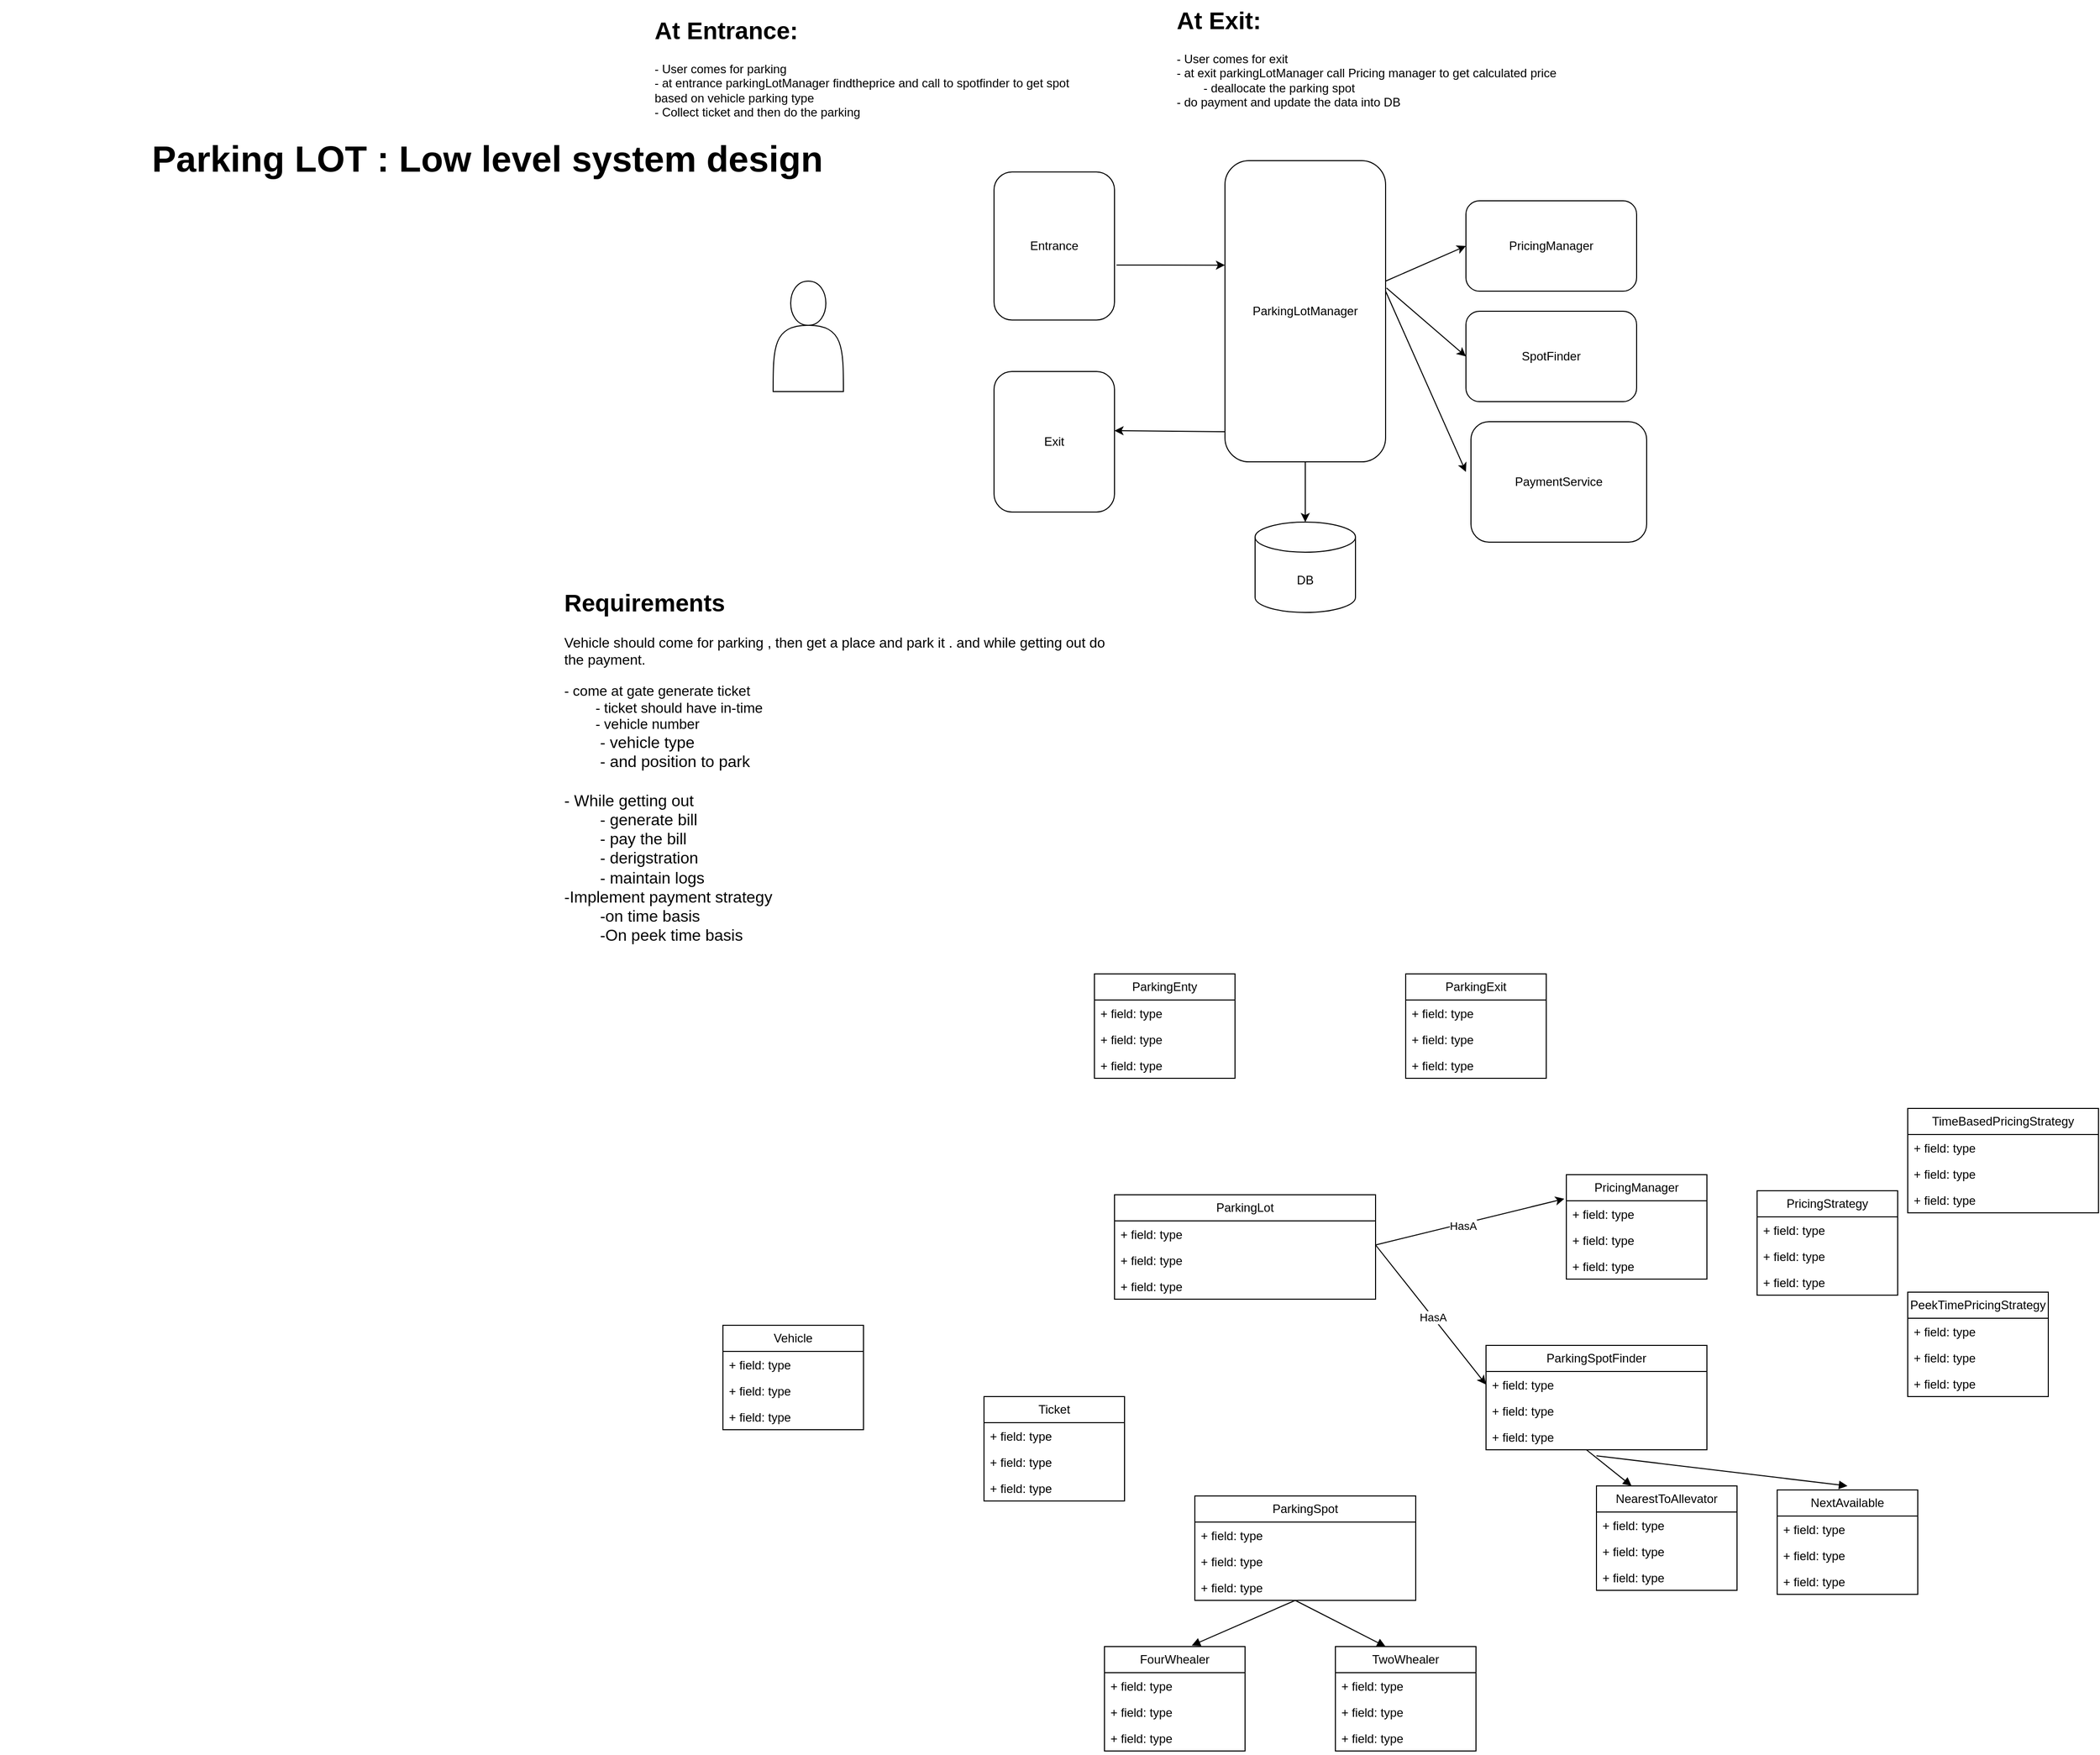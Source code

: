 <mxfile version="26.0.16">
  <diagram name="Page-1" id="IElNDcowTq857M2zmozR">
    <mxGraphModel dx="1970" dy="1560" grid="1" gridSize="10" guides="1" tooltips="1" connect="1" arrows="1" fold="1" page="1" pageScale="1" pageWidth="850" pageHeight="1100" math="0" shadow="0">
      <root>
        <mxCell id="0" />
        <mxCell id="1" parent="0" />
        <mxCell id="0DDfCZMf5NLTbrihXbQq-79" value="&lt;h1 style=&quot;text-align: left; text-wrap-mode: wrap; margin-top: 0px;&quot;&gt;&lt;font style=&quot;font-size: 36px;&quot;&gt;Parking LOT : Low level system design&amp;nbsp;&lt;/font&gt;&lt;/h1&gt;" style="text;strokeColor=none;fillColor=none;html=1;fontSize=24;fontStyle=1;verticalAlign=middle;align=center;" vertex="1" parent="1">
          <mxGeometry x="-520" y="-70" width="980" height="80" as="geometry" />
        </mxCell>
        <mxCell id="0DDfCZMf5NLTbrihXbQq-80" value="&lt;h1 style=&quot;margin-top: 0px;&quot;&gt;Requirements&lt;/h1&gt;&lt;div&gt;&lt;font style=&quot;font-size: 14px;&quot;&gt;Vehicle should come for parking , then get a place and park it . and while getting out do the payment.&lt;/font&gt;&lt;/div&gt;&lt;div&gt;&lt;br&gt;&lt;/div&gt;&lt;div&gt;&lt;font style=&quot;font-size: 14px;&quot;&gt;- come at gate generate ticket&amp;nbsp;&lt;/font&gt;&lt;/div&gt;&lt;div&gt;&lt;font style=&quot;font-size: 14px;&quot;&gt;&amp;nbsp;&lt;span style=&quot;white-space: pre;&quot;&gt;&#x9;&lt;/span&gt;- ticket should have in-time&lt;/font&gt;&lt;/div&gt;&lt;div&gt;&lt;font style=&quot;font-size: 14px;&quot;&gt;&lt;span style=&quot;white-space: pre;&quot;&gt;&#x9;&lt;/span&gt;- vehicle number&lt;br&gt;&lt;/font&gt;&lt;/div&gt;&lt;div&gt;&lt;font size=&quot;3&quot;&gt;&lt;span style=&quot;white-space: pre;&quot;&gt;&#x9;&lt;/span&gt;- vehicle type&lt;br&gt;&lt;/font&gt;&lt;/div&gt;&lt;div&gt;&lt;font size=&quot;3&quot;&gt;&lt;span style=&quot;white-space: pre;&quot;&gt;&#x9;&lt;/span&gt;- and position to park&lt;br&gt;&lt;/font&gt;&lt;/div&gt;&lt;div&gt;&lt;font size=&quot;3&quot;&gt;&lt;br&gt;&lt;/font&gt;&lt;/div&gt;&lt;div&gt;&lt;font size=&quot;3&quot;&gt;- While getting out&amp;nbsp;&lt;/font&gt;&lt;/div&gt;&lt;div&gt;&lt;font size=&quot;3&quot;&gt;&lt;span style=&quot;white-space: pre;&quot;&gt;&#x9;&lt;/span&gt;- generate bill&lt;br&gt;&lt;/font&gt;&lt;/div&gt;&lt;div&gt;&lt;font size=&quot;3&quot;&gt;&lt;span style=&quot;white-space: pre;&quot;&gt;&#x9;&lt;/span&gt;- pay the bill&lt;br&gt;&lt;/font&gt;&lt;/div&gt;&lt;div&gt;&lt;font size=&quot;3&quot;&gt;&lt;span style=&quot;white-space: pre;&quot;&gt;&#x9;&lt;/span&gt;- derigstration&amp;nbsp;&lt;br&gt;&lt;/font&gt;&lt;/div&gt;&lt;div&gt;&lt;font size=&quot;3&quot;&gt;&lt;span style=&quot;white-space: pre;&quot;&gt;&#x9;&lt;/span&gt;- maintain logs&lt;br&gt;&lt;/font&gt;&lt;/div&gt;&lt;div&gt;&lt;font size=&quot;3&quot;&gt;-Implement payment strategy&lt;span style=&quot;white-space: pre;&quot;&gt;&#x9;&lt;/span&gt;&lt;/font&gt;&lt;/div&gt;&lt;div&gt;&lt;font size=&quot;3&quot;&gt;&lt;span style=&quot;white-space: pre;&quot;&gt;&#x9;&lt;/span&gt;-on time basis&lt;/font&gt;&lt;br&gt;&lt;/div&gt;&lt;div&gt;&lt;font size=&quot;3&quot;&gt;&lt;span style=&quot;white-space: pre;&quot;&gt;&#x9;&lt;/span&gt;-On peek time basis&lt;/font&gt;&lt;br&gt;&lt;/div&gt;&lt;div&gt;&lt;font size=&quot;3&quot;&gt;&lt;span style=&quot;white-space: pre;&quot;&gt;&#x9;&lt;/span&gt;&lt;br&gt;&lt;/font&gt;&lt;/div&gt;&lt;div&gt;&lt;font size=&quot;3&quot;&gt;&lt;br&gt;&lt;/font&gt;&lt;/div&gt;&lt;div&gt;&lt;font size=&quot;3&quot;&gt;&lt;br&gt;&lt;/font&gt;&lt;/div&gt;" style="text;html=1;whiteSpace=wrap;overflow=hidden;rounded=0;" vertex="1" parent="1">
          <mxGeometry x="40" y="380" width="560" height="390" as="geometry" />
        </mxCell>
        <mxCell id="0DDfCZMf5NLTbrihXbQq-81" value="Ticket" style="swimlane;fontStyle=0;childLayout=stackLayout;horizontal=1;startSize=26;fillColor=none;horizontalStack=0;resizeParent=1;resizeParentMax=0;resizeLast=0;collapsible=1;marginBottom=0;whiteSpace=wrap;html=1;" vertex="1" parent="1">
          <mxGeometry x="460" y="1191" width="140" height="104" as="geometry" />
        </mxCell>
        <mxCell id="0DDfCZMf5NLTbrihXbQq-82" value="+ field: type" style="text;strokeColor=none;fillColor=none;align=left;verticalAlign=top;spacingLeft=4;spacingRight=4;overflow=hidden;rotatable=0;points=[[0,0.5],[1,0.5]];portConstraint=eastwest;whiteSpace=wrap;html=1;" vertex="1" parent="0DDfCZMf5NLTbrihXbQq-81">
          <mxGeometry y="26" width="140" height="26" as="geometry" />
        </mxCell>
        <mxCell id="0DDfCZMf5NLTbrihXbQq-83" value="+ field: type" style="text;strokeColor=none;fillColor=none;align=left;verticalAlign=top;spacingLeft=4;spacingRight=4;overflow=hidden;rotatable=0;points=[[0,0.5],[1,0.5]];portConstraint=eastwest;whiteSpace=wrap;html=1;" vertex="1" parent="0DDfCZMf5NLTbrihXbQq-81">
          <mxGeometry y="52" width="140" height="26" as="geometry" />
        </mxCell>
        <mxCell id="0DDfCZMf5NLTbrihXbQq-84" value="+ field: type" style="text;strokeColor=none;fillColor=none;align=left;verticalAlign=top;spacingLeft=4;spacingRight=4;overflow=hidden;rotatable=0;points=[[0,0.5],[1,0.5]];portConstraint=eastwest;whiteSpace=wrap;html=1;" vertex="1" parent="0DDfCZMf5NLTbrihXbQq-81">
          <mxGeometry y="78" width="140" height="26" as="geometry" />
        </mxCell>
        <mxCell id="0DDfCZMf5NLTbrihXbQq-85" value="Vehicle" style="swimlane;fontStyle=0;childLayout=stackLayout;horizontal=1;startSize=26;fillColor=none;horizontalStack=0;resizeParent=1;resizeParentMax=0;resizeLast=0;collapsible=1;marginBottom=0;whiteSpace=wrap;html=1;" vertex="1" parent="1">
          <mxGeometry x="200" y="1120" width="140" height="104" as="geometry" />
        </mxCell>
        <mxCell id="0DDfCZMf5NLTbrihXbQq-86" value="+ field: type" style="text;strokeColor=none;fillColor=none;align=left;verticalAlign=top;spacingLeft=4;spacingRight=4;overflow=hidden;rotatable=0;points=[[0,0.5],[1,0.5]];portConstraint=eastwest;whiteSpace=wrap;html=1;" vertex="1" parent="0DDfCZMf5NLTbrihXbQq-85">
          <mxGeometry y="26" width="140" height="26" as="geometry" />
        </mxCell>
        <mxCell id="0DDfCZMf5NLTbrihXbQq-87" value="+ field: type" style="text;strokeColor=none;fillColor=none;align=left;verticalAlign=top;spacingLeft=4;spacingRight=4;overflow=hidden;rotatable=0;points=[[0,0.5],[1,0.5]];portConstraint=eastwest;whiteSpace=wrap;html=1;" vertex="1" parent="0DDfCZMf5NLTbrihXbQq-85">
          <mxGeometry y="52" width="140" height="26" as="geometry" />
        </mxCell>
        <mxCell id="0DDfCZMf5NLTbrihXbQq-88" value="+ field: type" style="text;strokeColor=none;fillColor=none;align=left;verticalAlign=top;spacingLeft=4;spacingRight=4;overflow=hidden;rotatable=0;points=[[0,0.5],[1,0.5]];portConstraint=eastwest;whiteSpace=wrap;html=1;" vertex="1" parent="0DDfCZMf5NLTbrihXbQq-85">
          <mxGeometry y="78" width="140" height="26" as="geometry" />
        </mxCell>
        <mxCell id="0DDfCZMf5NLTbrihXbQq-89" value="ParkingEnty" style="swimlane;fontStyle=0;childLayout=stackLayout;horizontal=1;startSize=26;fillColor=none;horizontalStack=0;resizeParent=1;resizeParentMax=0;resizeLast=0;collapsible=1;marginBottom=0;whiteSpace=wrap;html=1;" vertex="1" parent="1">
          <mxGeometry x="570" y="770" width="140" height="104" as="geometry" />
        </mxCell>
        <mxCell id="0DDfCZMf5NLTbrihXbQq-90" value="+ field: type" style="text;strokeColor=none;fillColor=none;align=left;verticalAlign=top;spacingLeft=4;spacingRight=4;overflow=hidden;rotatable=0;points=[[0,0.5],[1,0.5]];portConstraint=eastwest;whiteSpace=wrap;html=1;" vertex="1" parent="0DDfCZMf5NLTbrihXbQq-89">
          <mxGeometry y="26" width="140" height="26" as="geometry" />
        </mxCell>
        <mxCell id="0DDfCZMf5NLTbrihXbQq-91" value="+ field: type" style="text;strokeColor=none;fillColor=none;align=left;verticalAlign=top;spacingLeft=4;spacingRight=4;overflow=hidden;rotatable=0;points=[[0,0.5],[1,0.5]];portConstraint=eastwest;whiteSpace=wrap;html=1;" vertex="1" parent="0DDfCZMf5NLTbrihXbQq-89">
          <mxGeometry y="52" width="140" height="26" as="geometry" />
        </mxCell>
        <mxCell id="0DDfCZMf5NLTbrihXbQq-92" value="+ field: type" style="text;strokeColor=none;fillColor=none;align=left;verticalAlign=top;spacingLeft=4;spacingRight=4;overflow=hidden;rotatable=0;points=[[0,0.5],[1,0.5]];portConstraint=eastwest;whiteSpace=wrap;html=1;" vertex="1" parent="0DDfCZMf5NLTbrihXbQq-89">
          <mxGeometry y="78" width="140" height="26" as="geometry" />
        </mxCell>
        <mxCell id="0DDfCZMf5NLTbrihXbQq-93" value="ParkingExit" style="swimlane;fontStyle=0;childLayout=stackLayout;horizontal=1;startSize=26;fillColor=none;horizontalStack=0;resizeParent=1;resizeParentMax=0;resizeLast=0;collapsible=1;marginBottom=0;whiteSpace=wrap;html=1;" vertex="1" parent="1">
          <mxGeometry x="880" y="770" width="140" height="104" as="geometry" />
        </mxCell>
        <mxCell id="0DDfCZMf5NLTbrihXbQq-94" value="+ field: type" style="text;strokeColor=none;fillColor=none;align=left;verticalAlign=top;spacingLeft=4;spacingRight=4;overflow=hidden;rotatable=0;points=[[0,0.5],[1,0.5]];portConstraint=eastwest;whiteSpace=wrap;html=1;" vertex="1" parent="0DDfCZMf5NLTbrihXbQq-93">
          <mxGeometry y="26" width="140" height="26" as="geometry" />
        </mxCell>
        <mxCell id="0DDfCZMf5NLTbrihXbQq-95" value="+ field: type" style="text;strokeColor=none;fillColor=none;align=left;verticalAlign=top;spacingLeft=4;spacingRight=4;overflow=hidden;rotatable=0;points=[[0,0.5],[1,0.5]];portConstraint=eastwest;whiteSpace=wrap;html=1;" vertex="1" parent="0DDfCZMf5NLTbrihXbQq-93">
          <mxGeometry y="52" width="140" height="26" as="geometry" />
        </mxCell>
        <mxCell id="0DDfCZMf5NLTbrihXbQq-96" value="+ field: type" style="text;strokeColor=none;fillColor=none;align=left;verticalAlign=top;spacingLeft=4;spacingRight=4;overflow=hidden;rotatable=0;points=[[0,0.5],[1,0.5]];portConstraint=eastwest;whiteSpace=wrap;html=1;" vertex="1" parent="0DDfCZMf5NLTbrihXbQq-93">
          <mxGeometry y="78" width="140" height="26" as="geometry" />
        </mxCell>
        <mxCell id="0DDfCZMf5NLTbrihXbQq-97" value="ParkingLot" style="swimlane;fontStyle=0;childLayout=stackLayout;horizontal=1;startSize=26;fillColor=none;horizontalStack=0;resizeParent=1;resizeParentMax=0;resizeLast=0;collapsible=1;marginBottom=0;whiteSpace=wrap;html=1;" vertex="1" parent="1">
          <mxGeometry x="590" y="990" width="260" height="104" as="geometry" />
        </mxCell>
        <mxCell id="0DDfCZMf5NLTbrihXbQq-98" value="+ field: type" style="text;strokeColor=none;fillColor=none;align=left;verticalAlign=top;spacingLeft=4;spacingRight=4;overflow=hidden;rotatable=0;points=[[0,0.5],[1,0.5]];portConstraint=eastwest;whiteSpace=wrap;html=1;" vertex="1" parent="0DDfCZMf5NLTbrihXbQq-97">
          <mxGeometry y="26" width="260" height="26" as="geometry" />
        </mxCell>
        <mxCell id="0DDfCZMf5NLTbrihXbQq-99" value="+ field: type" style="text;strokeColor=none;fillColor=none;align=left;verticalAlign=top;spacingLeft=4;spacingRight=4;overflow=hidden;rotatable=0;points=[[0,0.5],[1,0.5]];portConstraint=eastwest;whiteSpace=wrap;html=1;" vertex="1" parent="0DDfCZMf5NLTbrihXbQq-97">
          <mxGeometry y="52" width="260" height="26" as="geometry" />
        </mxCell>
        <mxCell id="0DDfCZMf5NLTbrihXbQq-100" value="+ field: type" style="text;strokeColor=none;fillColor=none;align=left;verticalAlign=top;spacingLeft=4;spacingRight=4;overflow=hidden;rotatable=0;points=[[0,0.5],[1,0.5]];portConstraint=eastwest;whiteSpace=wrap;html=1;" vertex="1" parent="0DDfCZMf5NLTbrihXbQq-97">
          <mxGeometry y="78" width="260" height="26" as="geometry" />
        </mxCell>
        <mxCell id="0DDfCZMf5NLTbrihXbQq-101" value="PricingManager" style="swimlane;fontStyle=0;childLayout=stackLayout;horizontal=1;startSize=26;fillColor=none;horizontalStack=0;resizeParent=1;resizeParentMax=0;resizeLast=0;collapsible=1;marginBottom=0;whiteSpace=wrap;html=1;" vertex="1" parent="1">
          <mxGeometry x="1040" y="970" width="140" height="104" as="geometry" />
        </mxCell>
        <mxCell id="0DDfCZMf5NLTbrihXbQq-102" value="+ field: type" style="text;strokeColor=none;fillColor=none;align=left;verticalAlign=top;spacingLeft=4;spacingRight=4;overflow=hidden;rotatable=0;points=[[0,0.5],[1,0.5]];portConstraint=eastwest;whiteSpace=wrap;html=1;" vertex="1" parent="0DDfCZMf5NLTbrihXbQq-101">
          <mxGeometry y="26" width="140" height="26" as="geometry" />
        </mxCell>
        <mxCell id="0DDfCZMf5NLTbrihXbQq-103" value="+ field: type" style="text;strokeColor=none;fillColor=none;align=left;verticalAlign=top;spacingLeft=4;spacingRight=4;overflow=hidden;rotatable=0;points=[[0,0.5],[1,0.5]];portConstraint=eastwest;whiteSpace=wrap;html=1;" vertex="1" parent="0DDfCZMf5NLTbrihXbQq-101">
          <mxGeometry y="52" width="140" height="26" as="geometry" />
        </mxCell>
        <mxCell id="0DDfCZMf5NLTbrihXbQq-104" value="+ field: type" style="text;strokeColor=none;fillColor=none;align=left;verticalAlign=top;spacingLeft=4;spacingRight=4;overflow=hidden;rotatable=0;points=[[0,0.5],[1,0.5]];portConstraint=eastwest;whiteSpace=wrap;html=1;" vertex="1" parent="0DDfCZMf5NLTbrihXbQq-101">
          <mxGeometry y="78" width="140" height="26" as="geometry" />
        </mxCell>
        <mxCell id="0DDfCZMf5NLTbrihXbQq-105" value="TimeBasedPricingStrategy" style="swimlane;fontStyle=0;childLayout=stackLayout;horizontal=1;startSize=26;fillColor=none;horizontalStack=0;resizeParent=1;resizeParentMax=0;resizeLast=0;collapsible=1;marginBottom=0;whiteSpace=wrap;html=1;" vertex="1" parent="1">
          <mxGeometry x="1380" y="904" width="190" height="104" as="geometry" />
        </mxCell>
        <mxCell id="0DDfCZMf5NLTbrihXbQq-106" value="+ field: type" style="text;strokeColor=none;fillColor=none;align=left;verticalAlign=top;spacingLeft=4;spacingRight=4;overflow=hidden;rotatable=0;points=[[0,0.5],[1,0.5]];portConstraint=eastwest;whiteSpace=wrap;html=1;" vertex="1" parent="0DDfCZMf5NLTbrihXbQq-105">
          <mxGeometry y="26" width="190" height="26" as="geometry" />
        </mxCell>
        <mxCell id="0DDfCZMf5NLTbrihXbQq-107" value="+ field: type" style="text;strokeColor=none;fillColor=none;align=left;verticalAlign=top;spacingLeft=4;spacingRight=4;overflow=hidden;rotatable=0;points=[[0,0.5],[1,0.5]];portConstraint=eastwest;whiteSpace=wrap;html=1;" vertex="1" parent="0DDfCZMf5NLTbrihXbQq-105">
          <mxGeometry y="52" width="190" height="26" as="geometry" />
        </mxCell>
        <mxCell id="0DDfCZMf5NLTbrihXbQq-108" value="+ field: type" style="text;strokeColor=none;fillColor=none;align=left;verticalAlign=top;spacingLeft=4;spacingRight=4;overflow=hidden;rotatable=0;points=[[0,0.5],[1,0.5]];portConstraint=eastwest;whiteSpace=wrap;html=1;" vertex="1" parent="0DDfCZMf5NLTbrihXbQq-105">
          <mxGeometry y="78" width="190" height="26" as="geometry" />
        </mxCell>
        <mxCell id="0DDfCZMf5NLTbrihXbQq-109" value="PeekTimePricingStrategy" style="swimlane;fontStyle=0;childLayout=stackLayout;horizontal=1;startSize=26;fillColor=none;horizontalStack=0;resizeParent=1;resizeParentMax=0;resizeLast=0;collapsible=1;marginBottom=0;whiteSpace=wrap;html=1;" vertex="1" parent="1">
          <mxGeometry x="1380" y="1087" width="140" height="104" as="geometry" />
        </mxCell>
        <mxCell id="0DDfCZMf5NLTbrihXbQq-110" value="+ field: type" style="text;strokeColor=none;fillColor=none;align=left;verticalAlign=top;spacingLeft=4;spacingRight=4;overflow=hidden;rotatable=0;points=[[0,0.5],[1,0.5]];portConstraint=eastwest;whiteSpace=wrap;html=1;" vertex="1" parent="0DDfCZMf5NLTbrihXbQq-109">
          <mxGeometry y="26" width="140" height="26" as="geometry" />
        </mxCell>
        <mxCell id="0DDfCZMf5NLTbrihXbQq-111" value="+ field: type" style="text;strokeColor=none;fillColor=none;align=left;verticalAlign=top;spacingLeft=4;spacingRight=4;overflow=hidden;rotatable=0;points=[[0,0.5],[1,0.5]];portConstraint=eastwest;whiteSpace=wrap;html=1;" vertex="1" parent="0DDfCZMf5NLTbrihXbQq-109">
          <mxGeometry y="52" width="140" height="26" as="geometry" />
        </mxCell>
        <mxCell id="0DDfCZMf5NLTbrihXbQq-112" value="+ field: type" style="text;strokeColor=none;fillColor=none;align=left;verticalAlign=top;spacingLeft=4;spacingRight=4;overflow=hidden;rotatable=0;points=[[0,0.5],[1,0.5]];portConstraint=eastwest;whiteSpace=wrap;html=1;" vertex="1" parent="0DDfCZMf5NLTbrihXbQq-109">
          <mxGeometry y="78" width="140" height="26" as="geometry" />
        </mxCell>
        <mxCell id="0DDfCZMf5NLTbrihXbQq-113" value="ParkingSpot" style="swimlane;fontStyle=0;childLayout=stackLayout;horizontal=1;startSize=26;fillColor=none;horizontalStack=0;resizeParent=1;resizeParentMax=0;resizeLast=0;collapsible=1;marginBottom=0;whiteSpace=wrap;html=1;" vertex="1" parent="1">
          <mxGeometry x="670" y="1290" width="220" height="104" as="geometry" />
        </mxCell>
        <mxCell id="0DDfCZMf5NLTbrihXbQq-114" value="+ field: type" style="text;strokeColor=none;fillColor=none;align=left;verticalAlign=top;spacingLeft=4;spacingRight=4;overflow=hidden;rotatable=0;points=[[0,0.5],[1,0.5]];portConstraint=eastwest;whiteSpace=wrap;html=1;" vertex="1" parent="0DDfCZMf5NLTbrihXbQq-113">
          <mxGeometry y="26" width="220" height="26" as="geometry" />
        </mxCell>
        <mxCell id="0DDfCZMf5NLTbrihXbQq-115" value="+ field: type" style="text;strokeColor=none;fillColor=none;align=left;verticalAlign=top;spacingLeft=4;spacingRight=4;overflow=hidden;rotatable=0;points=[[0,0.5],[1,0.5]];portConstraint=eastwest;whiteSpace=wrap;html=1;" vertex="1" parent="0DDfCZMf5NLTbrihXbQq-113">
          <mxGeometry y="52" width="220" height="26" as="geometry" />
        </mxCell>
        <mxCell id="0DDfCZMf5NLTbrihXbQq-116" value="+ field: type" style="text;strokeColor=none;fillColor=none;align=left;verticalAlign=top;spacingLeft=4;spacingRight=4;overflow=hidden;rotatable=0;points=[[0,0.5],[1,0.5]];portConstraint=eastwest;whiteSpace=wrap;html=1;" vertex="1" parent="0DDfCZMf5NLTbrihXbQq-113">
          <mxGeometry y="78" width="220" height="26" as="geometry" />
        </mxCell>
        <mxCell id="0DDfCZMf5NLTbrihXbQq-117" value="" style="html=1;verticalAlign=bottom;endArrow=block;curved=0;rounded=0;entryX=0.621;entryY=-0.01;entryDx=0;entryDy=0;entryPerimeter=0;" edge="1" parent="0DDfCZMf5NLTbrihXbQq-113" target="0DDfCZMf5NLTbrihXbQq-119">
          <mxGeometry x="0.255" y="-13" width="80" relative="1" as="geometry">
            <mxPoint x="100" y="104" as="sourcePoint" />
            <mxPoint x="180" y="104" as="targetPoint" />
            <mxPoint as="offset" />
          </mxGeometry>
        </mxCell>
        <mxCell id="0DDfCZMf5NLTbrihXbQq-118" value="" style="html=1;verticalAlign=bottom;endArrow=block;curved=0;rounded=0;entryX=0.357;entryY=0;entryDx=0;entryDy=0;entryPerimeter=0;" edge="1" parent="0DDfCZMf5NLTbrihXbQq-113" target="0DDfCZMf5NLTbrihXbQq-123">
          <mxGeometry width="80" relative="1" as="geometry">
            <mxPoint x="100" y="104" as="sourcePoint" />
            <mxPoint x="180" y="104" as="targetPoint" />
          </mxGeometry>
        </mxCell>
        <mxCell id="0DDfCZMf5NLTbrihXbQq-119" value="FourWhealer" style="swimlane;fontStyle=0;childLayout=stackLayout;horizontal=1;startSize=26;fillColor=none;horizontalStack=0;resizeParent=1;resizeParentMax=0;resizeLast=0;collapsible=1;marginBottom=0;whiteSpace=wrap;html=1;" vertex="1" parent="1">
          <mxGeometry x="580" y="1440" width="140" height="104" as="geometry" />
        </mxCell>
        <mxCell id="0DDfCZMf5NLTbrihXbQq-120" value="+ field: type" style="text;strokeColor=none;fillColor=none;align=left;verticalAlign=top;spacingLeft=4;spacingRight=4;overflow=hidden;rotatable=0;points=[[0,0.5],[1,0.5]];portConstraint=eastwest;whiteSpace=wrap;html=1;" vertex="1" parent="0DDfCZMf5NLTbrihXbQq-119">
          <mxGeometry y="26" width="140" height="26" as="geometry" />
        </mxCell>
        <mxCell id="0DDfCZMf5NLTbrihXbQq-121" value="+ field: type" style="text;strokeColor=none;fillColor=none;align=left;verticalAlign=top;spacingLeft=4;spacingRight=4;overflow=hidden;rotatable=0;points=[[0,0.5],[1,0.5]];portConstraint=eastwest;whiteSpace=wrap;html=1;" vertex="1" parent="0DDfCZMf5NLTbrihXbQq-119">
          <mxGeometry y="52" width="140" height="26" as="geometry" />
        </mxCell>
        <mxCell id="0DDfCZMf5NLTbrihXbQq-122" value="+ field: type" style="text;strokeColor=none;fillColor=none;align=left;verticalAlign=top;spacingLeft=4;spacingRight=4;overflow=hidden;rotatable=0;points=[[0,0.5],[1,0.5]];portConstraint=eastwest;whiteSpace=wrap;html=1;" vertex="1" parent="0DDfCZMf5NLTbrihXbQq-119">
          <mxGeometry y="78" width="140" height="26" as="geometry" />
        </mxCell>
        <mxCell id="0DDfCZMf5NLTbrihXbQq-123" value="TwoWhealer" style="swimlane;fontStyle=0;childLayout=stackLayout;horizontal=1;startSize=26;fillColor=none;horizontalStack=0;resizeParent=1;resizeParentMax=0;resizeLast=0;collapsible=1;marginBottom=0;whiteSpace=wrap;html=1;" vertex="1" parent="1">
          <mxGeometry x="810" y="1440" width="140" height="104" as="geometry" />
        </mxCell>
        <mxCell id="0DDfCZMf5NLTbrihXbQq-124" value="+ field: type" style="text;strokeColor=none;fillColor=none;align=left;verticalAlign=top;spacingLeft=4;spacingRight=4;overflow=hidden;rotatable=0;points=[[0,0.5],[1,0.5]];portConstraint=eastwest;whiteSpace=wrap;html=1;" vertex="1" parent="0DDfCZMf5NLTbrihXbQq-123">
          <mxGeometry y="26" width="140" height="26" as="geometry" />
        </mxCell>
        <mxCell id="0DDfCZMf5NLTbrihXbQq-125" value="+ field: type" style="text;strokeColor=none;fillColor=none;align=left;verticalAlign=top;spacingLeft=4;spacingRight=4;overflow=hidden;rotatable=0;points=[[0,0.5],[1,0.5]];portConstraint=eastwest;whiteSpace=wrap;html=1;" vertex="1" parent="0DDfCZMf5NLTbrihXbQq-123">
          <mxGeometry y="52" width="140" height="26" as="geometry" />
        </mxCell>
        <mxCell id="0DDfCZMf5NLTbrihXbQq-126" value="+ field: type" style="text;strokeColor=none;fillColor=none;align=left;verticalAlign=top;spacingLeft=4;spacingRight=4;overflow=hidden;rotatable=0;points=[[0,0.5],[1,0.5]];portConstraint=eastwest;whiteSpace=wrap;html=1;" vertex="1" parent="0DDfCZMf5NLTbrihXbQq-123">
          <mxGeometry y="78" width="140" height="26" as="geometry" />
        </mxCell>
        <mxCell id="0DDfCZMf5NLTbrihXbQq-127" value="" style="shape=actor;whiteSpace=wrap;html=1;" vertex="1" parent="1">
          <mxGeometry x="250" y="80" width="70" height="110" as="geometry" />
        </mxCell>
        <mxCell id="0DDfCZMf5NLTbrihXbQq-128" value="Entrance" style="rounded=1;whiteSpace=wrap;html=1;" vertex="1" parent="1">
          <mxGeometry x="470" y="-28.75" width="120" height="147.5" as="geometry" />
        </mxCell>
        <mxCell id="0DDfCZMf5NLTbrihXbQq-129" value="ParkingLotManager" style="rounded=1;whiteSpace=wrap;html=1;" vertex="1" parent="1">
          <mxGeometry x="700" y="-40" width="160" height="300" as="geometry" />
        </mxCell>
        <mxCell id="0DDfCZMf5NLTbrihXbQq-130" value="" style="endArrow=classic;html=1;rounded=0;entryX=0;entryY=0.347;entryDx=0;entryDy=0;entryPerimeter=0;exitX=1.017;exitY=0.629;exitDx=0;exitDy=0;exitPerimeter=0;" edge="1" parent="1" source="0DDfCZMf5NLTbrihXbQq-128" target="0DDfCZMf5NLTbrihXbQq-129">
          <mxGeometry width="50" height="50" relative="1" as="geometry">
            <mxPoint x="580" y="150" as="sourcePoint" />
            <mxPoint x="630" y="100" as="targetPoint" />
            <Array as="points">
              <mxPoint x="630" y="64" />
            </Array>
          </mxGeometry>
        </mxCell>
        <mxCell id="0DDfCZMf5NLTbrihXbQq-131" value="PricingManager" style="rounded=1;whiteSpace=wrap;html=1;" vertex="1" parent="1">
          <mxGeometry x="940" width="170" height="90" as="geometry" />
        </mxCell>
        <mxCell id="0DDfCZMf5NLTbrihXbQq-132" value="SpotFinder" style="rounded=1;whiteSpace=wrap;html=1;" vertex="1" parent="1">
          <mxGeometry x="940" y="110" width="170" height="90" as="geometry" />
        </mxCell>
        <mxCell id="0DDfCZMf5NLTbrihXbQq-133" value="Exit" style="rounded=1;whiteSpace=wrap;html=1;" vertex="1" parent="1">
          <mxGeometry x="470" y="170" width="120" height="140" as="geometry" />
        </mxCell>
        <mxCell id="0DDfCZMf5NLTbrihXbQq-134" value="" style="endArrow=classic;html=1;rounded=0;entryX=1;entryY=0.421;entryDx=0;entryDy=0;entryPerimeter=0;" edge="1" parent="1" target="0DDfCZMf5NLTbrihXbQq-133">
          <mxGeometry width="50" height="50" relative="1" as="geometry">
            <mxPoint x="700" y="230" as="sourcePoint" />
            <mxPoint x="750" y="180" as="targetPoint" />
          </mxGeometry>
        </mxCell>
        <mxCell id="0DDfCZMf5NLTbrihXbQq-135" value="" style="endArrow=classic;html=1;rounded=0;entryX=0;entryY=0.5;entryDx=0;entryDy=0;" edge="1" parent="1" target="0DDfCZMf5NLTbrihXbQq-131">
          <mxGeometry width="50" height="50" relative="1" as="geometry">
            <mxPoint x="860" y="80" as="sourcePoint" />
            <mxPoint x="910" y="30" as="targetPoint" />
          </mxGeometry>
        </mxCell>
        <mxCell id="0DDfCZMf5NLTbrihXbQq-136" value="" style="endArrow=classic;html=1;rounded=0;exitX=1.006;exitY=0.423;exitDx=0;exitDy=0;exitPerimeter=0;entryX=0;entryY=0.5;entryDx=0;entryDy=0;" edge="1" parent="1" source="0DDfCZMf5NLTbrihXbQq-129" target="0DDfCZMf5NLTbrihXbQq-132">
          <mxGeometry width="50" height="50" relative="1" as="geometry">
            <mxPoint x="940" y="200" as="sourcePoint" />
            <mxPoint x="990" y="150" as="targetPoint" />
          </mxGeometry>
        </mxCell>
        <mxCell id="0DDfCZMf5NLTbrihXbQq-137" value="DB" style="shape=cylinder3;whiteSpace=wrap;html=1;boundedLbl=1;backgroundOutline=1;size=15;" vertex="1" parent="1">
          <mxGeometry x="730" y="320" width="100" height="90" as="geometry" />
        </mxCell>
        <mxCell id="0DDfCZMf5NLTbrihXbQq-138" value="" style="endArrow=classic;html=1;rounded=0;" edge="1" parent="1" target="0DDfCZMf5NLTbrihXbQq-137">
          <mxGeometry width="50" height="50" relative="1" as="geometry">
            <mxPoint x="780" y="260" as="sourcePoint" />
            <mxPoint x="830" y="210" as="targetPoint" />
          </mxGeometry>
        </mxCell>
        <mxCell id="0DDfCZMf5NLTbrihXbQq-139" value="&lt;h1 style=&quot;margin-top: 0px;&quot;&gt;At Entrance:&lt;/h1&gt;&lt;div&gt;- User comes for parking&lt;/div&gt;&lt;div&gt;- at entrance parkingLotManager findtheprice and call to spotfinder to get spot based on vehicle parking type&lt;/div&gt;&lt;div&gt;- Collect ticket and then do the parking&amp;nbsp;&lt;/div&gt;&lt;div&gt;&lt;br&gt;&lt;/div&gt;&lt;div&gt;&lt;br&gt;&lt;/div&gt;" style="text;html=1;whiteSpace=wrap;overflow=hidden;rounded=0;" vertex="1" parent="1">
          <mxGeometry x="130" y="-190" width="440" height="120" as="geometry" />
        </mxCell>
        <mxCell id="0DDfCZMf5NLTbrihXbQq-140" value="&lt;h1 style=&quot;margin-top: 0px;&quot;&gt;At Exit:&lt;/h1&gt;&lt;div&gt;- User comes for exit&lt;/div&gt;&lt;div&gt;- at exit parkingLotManager call Pricing manager to get calculated price&lt;/div&gt;&lt;div&gt;&lt;span style=&quot;white-space: pre;&quot;&gt;&#x9;&lt;/span&gt;- deallocate the parking spot&lt;br&gt;&lt;/div&gt;&lt;div&gt;&lt;span style=&quot;background-color: transparent; color: light-dark(rgb(0, 0, 0), rgb(255, 255, 255));&quot;&gt;- do payment and update the data into DB&lt;/span&gt;&lt;/div&gt;&lt;div&gt;&lt;br&gt;&lt;/div&gt;&lt;div&gt;&lt;br&gt;&lt;/div&gt;" style="text;html=1;whiteSpace=wrap;overflow=hidden;rounded=0;" vertex="1" parent="1">
          <mxGeometry x="650" y="-200" width="440" height="120" as="geometry" />
        </mxCell>
        <mxCell id="0DDfCZMf5NLTbrihXbQq-141" value="PaymentService" style="rounded=1;whiteSpace=wrap;html=1;" vertex="1" parent="1">
          <mxGeometry x="945" y="220" width="175" height="120" as="geometry" />
        </mxCell>
        <mxCell id="0DDfCZMf5NLTbrihXbQq-142" value="" style="endArrow=classic;html=1;rounded=0;" edge="1" parent="1">
          <mxGeometry width="50" height="50" relative="1" as="geometry">
            <mxPoint x="860" y="90" as="sourcePoint" />
            <mxPoint x="940" y="270" as="targetPoint" />
          </mxGeometry>
        </mxCell>
        <mxCell id="0DDfCZMf5NLTbrihXbQq-143" value="" style="endArrow=classic;html=1;rounded=0;entryX=-0.014;entryY=-0.077;entryDx=0;entryDy=0;entryPerimeter=0;" edge="1" parent="1" target="0DDfCZMf5NLTbrihXbQq-102">
          <mxGeometry width="50" height="50" relative="1" as="geometry">
            <mxPoint x="850" y="1040" as="sourcePoint" />
            <mxPoint x="900" y="990" as="targetPoint" />
          </mxGeometry>
        </mxCell>
        <mxCell id="0DDfCZMf5NLTbrihXbQq-144" value="HasA" style="edgeLabel;html=1;align=center;verticalAlign=middle;resizable=0;points=[];" vertex="1" connectable="0" parent="0DDfCZMf5NLTbrihXbQq-143">
          <mxGeometry x="-0.08" y="-2" relative="1" as="geometry">
            <mxPoint as="offset" />
          </mxGeometry>
        </mxCell>
        <mxCell id="0DDfCZMf5NLTbrihXbQq-145" value="ParkingSpotFinder" style="swimlane;fontStyle=0;childLayout=stackLayout;horizontal=1;startSize=26;fillColor=none;horizontalStack=0;resizeParent=1;resizeParentMax=0;resizeLast=0;collapsible=1;marginBottom=0;whiteSpace=wrap;html=1;" vertex="1" parent="1">
          <mxGeometry x="960" y="1140" width="220" height="104" as="geometry" />
        </mxCell>
        <mxCell id="0DDfCZMf5NLTbrihXbQq-146" value="+ field: type" style="text;strokeColor=none;fillColor=none;align=left;verticalAlign=top;spacingLeft=4;spacingRight=4;overflow=hidden;rotatable=0;points=[[0,0.5],[1,0.5]];portConstraint=eastwest;whiteSpace=wrap;html=1;" vertex="1" parent="0DDfCZMf5NLTbrihXbQq-145">
          <mxGeometry y="26" width="220" height="26" as="geometry" />
        </mxCell>
        <mxCell id="0DDfCZMf5NLTbrihXbQq-147" value="+ field: type" style="text;strokeColor=none;fillColor=none;align=left;verticalAlign=top;spacingLeft=4;spacingRight=4;overflow=hidden;rotatable=0;points=[[0,0.5],[1,0.5]];portConstraint=eastwest;whiteSpace=wrap;html=1;" vertex="1" parent="0DDfCZMf5NLTbrihXbQq-145">
          <mxGeometry y="52" width="220" height="26" as="geometry" />
        </mxCell>
        <mxCell id="0DDfCZMf5NLTbrihXbQq-148" value="+ field: type" style="text;strokeColor=none;fillColor=none;align=left;verticalAlign=top;spacingLeft=4;spacingRight=4;overflow=hidden;rotatable=0;points=[[0,0.5],[1,0.5]];portConstraint=eastwest;whiteSpace=wrap;html=1;" vertex="1" parent="0DDfCZMf5NLTbrihXbQq-145">
          <mxGeometry y="78" width="220" height="26" as="geometry" />
        </mxCell>
        <mxCell id="0DDfCZMf5NLTbrihXbQq-149" value="" style="html=1;verticalAlign=bottom;endArrow=block;curved=0;rounded=0;entryX=0.25;entryY=0;entryDx=0;entryDy=0;" edge="1" parent="0DDfCZMf5NLTbrihXbQq-145" target="0DDfCZMf5NLTbrihXbQq-157">
          <mxGeometry x="0.255" y="-13" width="80" relative="1" as="geometry">
            <mxPoint x="100" y="104" as="sourcePoint" />
            <mxPoint x="180" y="104" as="targetPoint" />
            <mxPoint as="offset" />
          </mxGeometry>
        </mxCell>
        <mxCell id="0DDfCZMf5NLTbrihXbQq-151" value="" style="endArrow=classic;html=1;rounded=0;entryX=0;entryY=0.5;entryDx=0;entryDy=0;" edge="1" parent="1" target="0DDfCZMf5NLTbrihXbQq-146">
          <mxGeometry width="50" height="50" relative="1" as="geometry">
            <mxPoint x="850" y="1040" as="sourcePoint" />
            <mxPoint x="900" y="990" as="targetPoint" />
          </mxGeometry>
        </mxCell>
        <mxCell id="0DDfCZMf5NLTbrihXbQq-152" value="HasA" style="edgeLabel;html=1;align=center;verticalAlign=middle;resizable=0;points=[];" vertex="1" connectable="0" parent="0DDfCZMf5NLTbrihXbQq-151">
          <mxGeometry x="0.045" y="-1" relative="1" as="geometry">
            <mxPoint y="-1" as="offset" />
          </mxGeometry>
        </mxCell>
        <mxCell id="0DDfCZMf5NLTbrihXbQq-153" value="PricingStrategy" style="swimlane;fontStyle=0;childLayout=stackLayout;horizontal=1;startSize=26;fillColor=none;horizontalStack=0;resizeParent=1;resizeParentMax=0;resizeLast=0;collapsible=1;marginBottom=0;whiteSpace=wrap;html=1;" vertex="1" parent="1">
          <mxGeometry x="1230" y="986" width="140" height="104" as="geometry" />
        </mxCell>
        <mxCell id="0DDfCZMf5NLTbrihXbQq-154" value="+ field: type" style="text;strokeColor=none;fillColor=none;align=left;verticalAlign=top;spacingLeft=4;spacingRight=4;overflow=hidden;rotatable=0;points=[[0,0.5],[1,0.5]];portConstraint=eastwest;whiteSpace=wrap;html=1;" vertex="1" parent="0DDfCZMf5NLTbrihXbQq-153">
          <mxGeometry y="26" width="140" height="26" as="geometry" />
        </mxCell>
        <mxCell id="0DDfCZMf5NLTbrihXbQq-155" value="+ field: type" style="text;strokeColor=none;fillColor=none;align=left;verticalAlign=top;spacingLeft=4;spacingRight=4;overflow=hidden;rotatable=0;points=[[0,0.5],[1,0.5]];portConstraint=eastwest;whiteSpace=wrap;html=1;" vertex="1" parent="0DDfCZMf5NLTbrihXbQq-153">
          <mxGeometry y="52" width="140" height="26" as="geometry" />
        </mxCell>
        <mxCell id="0DDfCZMf5NLTbrihXbQq-156" value="+ field: type" style="text;strokeColor=none;fillColor=none;align=left;verticalAlign=top;spacingLeft=4;spacingRight=4;overflow=hidden;rotatable=0;points=[[0,0.5],[1,0.5]];portConstraint=eastwest;whiteSpace=wrap;html=1;" vertex="1" parent="0DDfCZMf5NLTbrihXbQq-153">
          <mxGeometry y="78" width="140" height="26" as="geometry" />
        </mxCell>
        <mxCell id="0DDfCZMf5NLTbrihXbQq-157" value="NearestToAllevator" style="swimlane;fontStyle=0;childLayout=stackLayout;horizontal=1;startSize=26;fillColor=none;horizontalStack=0;resizeParent=1;resizeParentMax=0;resizeLast=0;collapsible=1;marginBottom=0;whiteSpace=wrap;html=1;" vertex="1" parent="1">
          <mxGeometry x="1070" y="1280" width="140" height="104" as="geometry" />
        </mxCell>
        <mxCell id="0DDfCZMf5NLTbrihXbQq-158" value="+ field: type" style="text;strokeColor=none;fillColor=none;align=left;verticalAlign=top;spacingLeft=4;spacingRight=4;overflow=hidden;rotatable=0;points=[[0,0.5],[1,0.5]];portConstraint=eastwest;whiteSpace=wrap;html=1;" vertex="1" parent="0DDfCZMf5NLTbrihXbQq-157">
          <mxGeometry y="26" width="140" height="26" as="geometry" />
        </mxCell>
        <mxCell id="0DDfCZMf5NLTbrihXbQq-159" value="+ field: type" style="text;strokeColor=none;fillColor=none;align=left;verticalAlign=top;spacingLeft=4;spacingRight=4;overflow=hidden;rotatable=0;points=[[0,0.5],[1,0.5]];portConstraint=eastwest;whiteSpace=wrap;html=1;" vertex="1" parent="0DDfCZMf5NLTbrihXbQq-157">
          <mxGeometry y="52" width="140" height="26" as="geometry" />
        </mxCell>
        <mxCell id="0DDfCZMf5NLTbrihXbQq-160" value="+ field: type" style="text;strokeColor=none;fillColor=none;align=left;verticalAlign=top;spacingLeft=4;spacingRight=4;overflow=hidden;rotatable=0;points=[[0,0.5],[1,0.5]];portConstraint=eastwest;whiteSpace=wrap;html=1;" vertex="1" parent="0DDfCZMf5NLTbrihXbQq-157">
          <mxGeometry y="78" width="140" height="26" as="geometry" />
        </mxCell>
        <mxCell id="0DDfCZMf5NLTbrihXbQq-161" value="NextAvailable" style="swimlane;fontStyle=0;childLayout=stackLayout;horizontal=1;startSize=26;fillColor=none;horizontalStack=0;resizeParent=1;resizeParentMax=0;resizeLast=0;collapsible=1;marginBottom=0;whiteSpace=wrap;html=1;" vertex="1" parent="1">
          <mxGeometry x="1250" y="1284" width="140" height="104" as="geometry" />
        </mxCell>
        <mxCell id="0DDfCZMf5NLTbrihXbQq-162" value="+ field: type" style="text;strokeColor=none;fillColor=none;align=left;verticalAlign=top;spacingLeft=4;spacingRight=4;overflow=hidden;rotatable=0;points=[[0,0.5],[1,0.5]];portConstraint=eastwest;whiteSpace=wrap;html=1;" vertex="1" parent="0DDfCZMf5NLTbrihXbQq-161">
          <mxGeometry y="26" width="140" height="26" as="geometry" />
        </mxCell>
        <mxCell id="0DDfCZMf5NLTbrihXbQq-163" value="+ field: type" style="text;strokeColor=none;fillColor=none;align=left;verticalAlign=top;spacingLeft=4;spacingRight=4;overflow=hidden;rotatable=0;points=[[0,0.5],[1,0.5]];portConstraint=eastwest;whiteSpace=wrap;html=1;" vertex="1" parent="0DDfCZMf5NLTbrihXbQq-161">
          <mxGeometry y="52" width="140" height="26" as="geometry" />
        </mxCell>
        <mxCell id="0DDfCZMf5NLTbrihXbQq-164" value="+ field: type" style="text;strokeColor=none;fillColor=none;align=left;verticalAlign=top;spacingLeft=4;spacingRight=4;overflow=hidden;rotatable=0;points=[[0,0.5],[1,0.5]];portConstraint=eastwest;whiteSpace=wrap;html=1;" vertex="1" parent="0DDfCZMf5NLTbrihXbQq-161">
          <mxGeometry y="78" width="140" height="26" as="geometry" />
        </mxCell>
        <mxCell id="0DDfCZMf5NLTbrihXbQq-165" value="" style="html=1;verticalAlign=bottom;endArrow=block;curved=0;rounded=0;" edge="1" parent="1">
          <mxGeometry x="-0.013" y="13" width="80" relative="1" as="geometry">
            <mxPoint x="1070" y="1250" as="sourcePoint" />
            <mxPoint x="1320" y="1280" as="targetPoint" />
            <mxPoint as="offset" />
          </mxGeometry>
        </mxCell>
      </root>
    </mxGraphModel>
  </diagram>
</mxfile>
